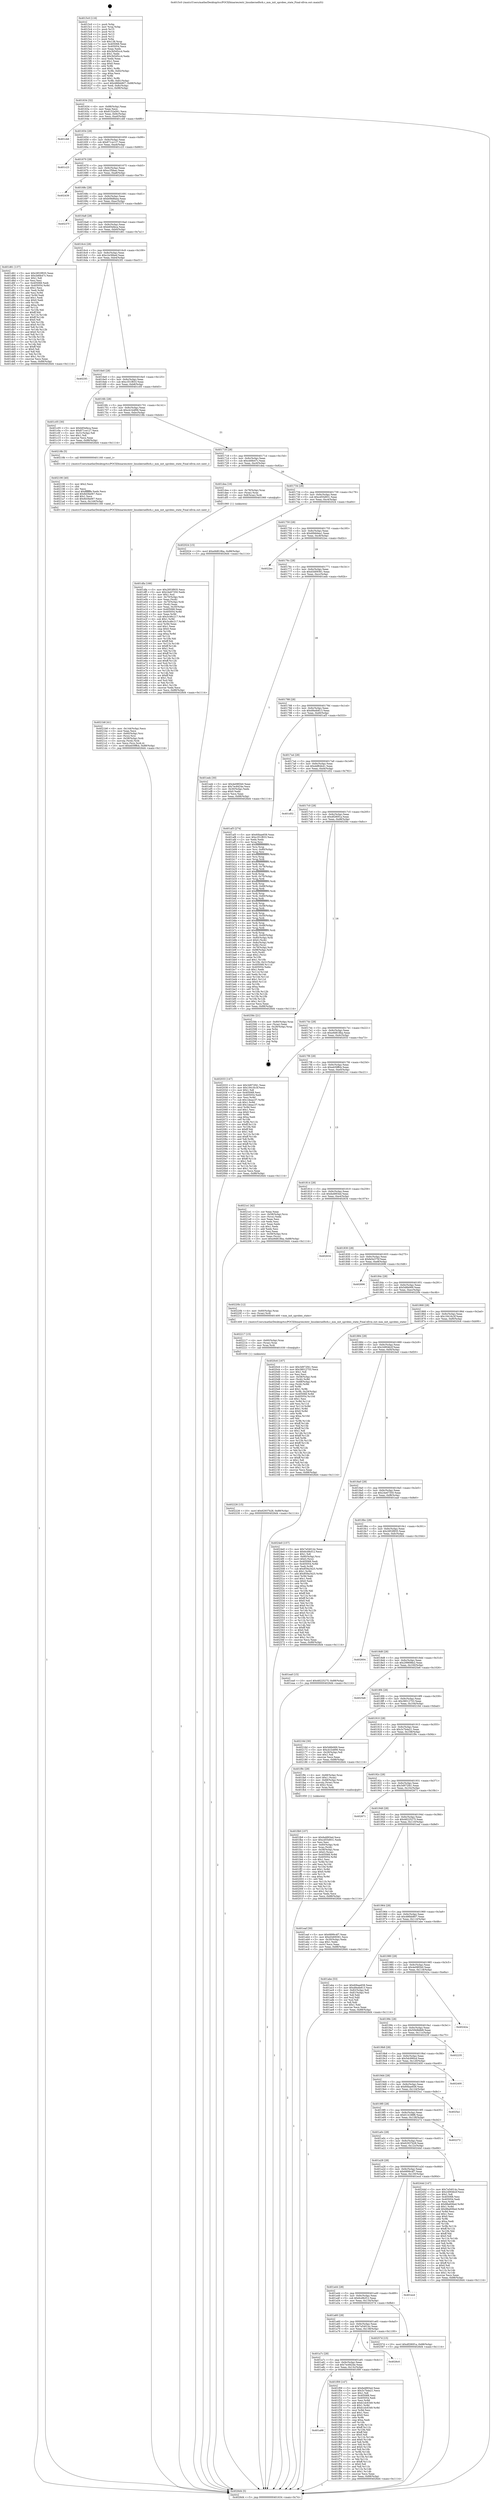 digraph "0x4015c0" {
  label = "0x4015c0 (/mnt/c/Users/mathe/Desktop/tcc/POCII/binaries/extr_linuxkernelfork.c_mm_init_uprobes_state_Final-ollvm.out::main(0))"
  labelloc = "t"
  node[shape=record]

  Entry [label="",width=0.3,height=0.3,shape=circle,fillcolor=black,style=filled]
  "0x401634" [label="{
     0x401634 [32]\l
     | [instrs]\l
     &nbsp;&nbsp;0x401634 \<+6\>: mov -0x88(%rbp),%eax\l
     &nbsp;&nbsp;0x40163a \<+2\>: mov %eax,%ecx\l
     &nbsp;&nbsp;0x40163c \<+6\>: sub $0x8152a561,%ecx\l
     &nbsp;&nbsp;0x401642 \<+6\>: mov %eax,-0x9c(%rbp)\l
     &nbsp;&nbsp;0x401648 \<+6\>: mov %ecx,-0xa0(%rbp)\l
     &nbsp;&nbsp;0x40164e \<+6\>: je 0000000000401cb6 \<main+0x6f6\>\l
  }"]
  "0x401cb6" [label="{
     0x401cb6\l
  }", style=dashed]
  "0x401654" [label="{
     0x401654 [28]\l
     | [instrs]\l
     &nbsp;&nbsp;0x401654 \<+5\>: jmp 0000000000401659 \<main+0x99\>\l
     &nbsp;&nbsp;0x401659 \<+6\>: mov -0x9c(%rbp),%eax\l
     &nbsp;&nbsp;0x40165f \<+5\>: sub $0x871ce127,%eax\l
     &nbsp;&nbsp;0x401664 \<+6\>: mov %eax,-0xa4(%rbp)\l
     &nbsp;&nbsp;0x40166a \<+6\>: je 0000000000401c23 \<main+0x663\>\l
  }"]
  Exit [label="",width=0.3,height=0.3,shape=circle,fillcolor=black,style=filled,peripheries=2]
  "0x401c23" [label="{
     0x401c23\l
  }", style=dashed]
  "0x401670" [label="{
     0x401670 [28]\l
     | [instrs]\l
     &nbsp;&nbsp;0x401670 \<+5\>: jmp 0000000000401675 \<main+0xb5\>\l
     &nbsp;&nbsp;0x401675 \<+6\>: mov -0x9c(%rbp),%eax\l
     &nbsp;&nbsp;0x40167b \<+5\>: sub $0xa1f5faac,%eax\l
     &nbsp;&nbsp;0x401680 \<+6\>: mov %eax,-0xa8(%rbp)\l
     &nbsp;&nbsp;0x401686 \<+6\>: je 0000000000402439 \<main+0xe79\>\l
  }"]
  "0x402226" [label="{
     0x402226 [15]\l
     | [instrs]\l
     &nbsp;&nbsp;0x402226 \<+10\>: movl $0x62937b28,-0x88(%rbp)\l
     &nbsp;&nbsp;0x402230 \<+5\>: jmp 00000000004026d4 \<main+0x1114\>\l
  }"]
  "0x402439" [label="{
     0x402439\l
  }", style=dashed]
  "0x40168c" [label="{
     0x40168c [28]\l
     | [instrs]\l
     &nbsp;&nbsp;0x40168c \<+5\>: jmp 0000000000401691 \<main+0xd1\>\l
     &nbsp;&nbsp;0x401691 \<+6\>: mov -0x9c(%rbp),%eax\l
     &nbsp;&nbsp;0x401697 \<+5\>: sub $0xb08d8aea,%eax\l
     &nbsp;&nbsp;0x40169c \<+6\>: mov %eax,-0xac(%rbp)\l
     &nbsp;&nbsp;0x4016a2 \<+6\>: je 000000000040237f \<main+0xdbf\>\l
  }"]
  "0x402217" [label="{
     0x402217 [15]\l
     | [instrs]\l
     &nbsp;&nbsp;0x402217 \<+4\>: mov -0x60(%rbp),%rax\l
     &nbsp;&nbsp;0x40221b \<+3\>: mov (%rax),%rax\l
     &nbsp;&nbsp;0x40221e \<+3\>: mov %rax,%rdi\l
     &nbsp;&nbsp;0x402221 \<+5\>: call 0000000000401030 \<free@plt\>\l
     | [calls]\l
     &nbsp;&nbsp;0x401030 \{1\} (unknown)\l
  }"]
  "0x40237f" [label="{
     0x40237f\l
  }", style=dashed]
  "0x4016a8" [label="{
     0x4016a8 [28]\l
     | [instrs]\l
     &nbsp;&nbsp;0x4016a8 \<+5\>: jmp 00000000004016ad \<main+0xed\>\l
     &nbsp;&nbsp;0x4016ad \<+6\>: mov -0x9c(%rbp),%eax\l
     &nbsp;&nbsp;0x4016b3 \<+5\>: sub $0xb65efeca,%eax\l
     &nbsp;&nbsp;0x4016b8 \<+6\>: mov %eax,-0xb0(%rbp)\l
     &nbsp;&nbsp;0x4016be \<+6\>: je 0000000000401d61 \<main+0x7a1\>\l
  }"]
  "0x4021b8" [label="{
     0x4021b8 [41]\l
     | [instrs]\l
     &nbsp;&nbsp;0x4021b8 \<+6\>: mov -0x144(%rbp),%ecx\l
     &nbsp;&nbsp;0x4021be \<+3\>: imul %eax,%ecx\l
     &nbsp;&nbsp;0x4021c1 \<+4\>: mov -0x60(%rbp),%rsi\l
     &nbsp;&nbsp;0x4021c5 \<+3\>: mov (%rsi),%rsi\l
     &nbsp;&nbsp;0x4021c8 \<+4\>: mov -0x58(%rbp),%rdi\l
     &nbsp;&nbsp;0x4021cc \<+3\>: movslq (%rdi),%rdi\l
     &nbsp;&nbsp;0x4021cf \<+3\>: mov %ecx,(%rsi,%rdi,4)\l
     &nbsp;&nbsp;0x4021d2 \<+10\>: movl $0xeb59ffcb,-0x88(%rbp)\l
     &nbsp;&nbsp;0x4021dc \<+5\>: jmp 00000000004026d4 \<main+0x1114\>\l
  }"]
  "0x401d61" [label="{
     0x401d61 [137]\l
     | [instrs]\l
     &nbsp;&nbsp;0x401d61 \<+5\>: mov $0x2853f935,%eax\l
     &nbsp;&nbsp;0x401d66 \<+5\>: mov $0xcb6fe47c,%ecx\l
     &nbsp;&nbsp;0x401d6b \<+2\>: mov $0x1,%dl\l
     &nbsp;&nbsp;0x401d6d \<+2\>: xor %esi,%esi\l
     &nbsp;&nbsp;0x401d6f \<+7\>: mov 0x405068,%edi\l
     &nbsp;&nbsp;0x401d76 \<+8\>: mov 0x405054,%r8d\l
     &nbsp;&nbsp;0x401d7e \<+3\>: sub $0x1,%esi\l
     &nbsp;&nbsp;0x401d81 \<+3\>: mov %edi,%r9d\l
     &nbsp;&nbsp;0x401d84 \<+3\>: add %esi,%r9d\l
     &nbsp;&nbsp;0x401d87 \<+4\>: imul %r9d,%edi\l
     &nbsp;&nbsp;0x401d8b \<+3\>: and $0x1,%edi\l
     &nbsp;&nbsp;0x401d8e \<+3\>: cmp $0x0,%edi\l
     &nbsp;&nbsp;0x401d91 \<+4\>: sete %r10b\l
     &nbsp;&nbsp;0x401d95 \<+4\>: cmp $0xa,%r8d\l
     &nbsp;&nbsp;0x401d99 \<+4\>: setl %r11b\l
     &nbsp;&nbsp;0x401d9d \<+3\>: mov %r10b,%bl\l
     &nbsp;&nbsp;0x401da0 \<+3\>: xor $0xff,%bl\l
     &nbsp;&nbsp;0x401da3 \<+3\>: mov %r11b,%r14b\l
     &nbsp;&nbsp;0x401da6 \<+4\>: xor $0xff,%r14b\l
     &nbsp;&nbsp;0x401daa \<+3\>: xor $0x0,%dl\l
     &nbsp;&nbsp;0x401dad \<+3\>: mov %bl,%r15b\l
     &nbsp;&nbsp;0x401db0 \<+4\>: and $0x0,%r15b\l
     &nbsp;&nbsp;0x401db4 \<+3\>: and %dl,%r10b\l
     &nbsp;&nbsp;0x401db7 \<+3\>: mov %r14b,%r12b\l
     &nbsp;&nbsp;0x401dba \<+4\>: and $0x0,%r12b\l
     &nbsp;&nbsp;0x401dbe \<+3\>: and %dl,%r11b\l
     &nbsp;&nbsp;0x401dc1 \<+3\>: or %r10b,%r15b\l
     &nbsp;&nbsp;0x401dc4 \<+3\>: or %r11b,%r12b\l
     &nbsp;&nbsp;0x401dc7 \<+3\>: xor %r12b,%r15b\l
     &nbsp;&nbsp;0x401dca \<+3\>: or %r14b,%bl\l
     &nbsp;&nbsp;0x401dcd \<+3\>: xor $0xff,%bl\l
     &nbsp;&nbsp;0x401dd0 \<+3\>: or $0x0,%dl\l
     &nbsp;&nbsp;0x401dd3 \<+2\>: and %dl,%bl\l
     &nbsp;&nbsp;0x401dd5 \<+3\>: or %bl,%r15b\l
     &nbsp;&nbsp;0x401dd8 \<+4\>: test $0x1,%r15b\l
     &nbsp;&nbsp;0x401ddc \<+3\>: cmovne %ecx,%eax\l
     &nbsp;&nbsp;0x401ddf \<+6\>: mov %eax,-0x88(%rbp)\l
     &nbsp;&nbsp;0x401de5 \<+5\>: jmp 00000000004026d4 \<main+0x1114\>\l
  }"]
  "0x4016c4" [label="{
     0x4016c4 [28]\l
     | [instrs]\l
     &nbsp;&nbsp;0x4016c4 \<+5\>: jmp 00000000004016c9 \<main+0x109\>\l
     &nbsp;&nbsp;0x4016c9 \<+6\>: mov -0x9c(%rbp),%eax\l
     &nbsp;&nbsp;0x4016cf \<+5\>: sub $0xc2e36bed,%eax\l
     &nbsp;&nbsp;0x4016d4 \<+6\>: mov %eax,-0xb4(%rbp)\l
     &nbsp;&nbsp;0x4016da \<+6\>: je 00000000004023f1 \<main+0xe31\>\l
  }"]
  "0x402190" [label="{
     0x402190 [40]\l
     | [instrs]\l
     &nbsp;&nbsp;0x402190 \<+5\>: mov $0x2,%ecx\l
     &nbsp;&nbsp;0x402195 \<+1\>: cltd\l
     &nbsp;&nbsp;0x402196 \<+2\>: idiv %ecx\l
     &nbsp;&nbsp;0x402198 \<+6\>: imul $0xfffffffe,%edx,%ecx\l
     &nbsp;&nbsp;0x40219e \<+6\>: add $0x8d3fa067,%ecx\l
     &nbsp;&nbsp;0x4021a4 \<+3\>: add $0x1,%ecx\l
     &nbsp;&nbsp;0x4021a7 \<+6\>: sub $0x8d3fa067,%ecx\l
     &nbsp;&nbsp;0x4021ad \<+6\>: mov %ecx,-0x144(%rbp)\l
     &nbsp;&nbsp;0x4021b3 \<+5\>: call 0000000000401160 \<next_i\>\l
     | [calls]\l
     &nbsp;&nbsp;0x401160 \{1\} (/mnt/c/Users/mathe/Desktop/tcc/POCII/binaries/extr_linuxkernelfork.c_mm_init_uprobes_state_Final-ollvm.out::next_i)\l
  }"]
  "0x4023f1" [label="{
     0x4023f1\l
  }", style=dashed]
  "0x4016e0" [label="{
     0x4016e0 [28]\l
     | [instrs]\l
     &nbsp;&nbsp;0x4016e0 \<+5\>: jmp 00000000004016e5 \<main+0x125\>\l
     &nbsp;&nbsp;0x4016e5 \<+6\>: mov -0x9c(%rbp),%eax\l
     &nbsp;&nbsp;0x4016eb \<+5\>: sub $0xc351f833,%eax\l
     &nbsp;&nbsp;0x4016f0 \<+6\>: mov %eax,-0xb8(%rbp)\l
     &nbsp;&nbsp;0x4016f6 \<+6\>: je 0000000000401c05 \<main+0x645\>\l
  }"]
  "0x401fb9" [label="{
     0x401fb9 [107]\l
     | [instrs]\l
     &nbsp;&nbsp;0x401fb9 \<+5\>: mov $0xfa4893ed,%ecx\l
     &nbsp;&nbsp;0x401fbe \<+5\>: mov $0xcd55d931,%edx\l
     &nbsp;&nbsp;0x401fc3 \<+2\>: xor %esi,%esi\l
     &nbsp;&nbsp;0x401fc5 \<+4\>: mov -0x60(%rbp),%rdi\l
     &nbsp;&nbsp;0x401fc9 \<+3\>: mov %rax,(%rdi)\l
     &nbsp;&nbsp;0x401fcc \<+4\>: mov -0x58(%rbp),%rax\l
     &nbsp;&nbsp;0x401fd0 \<+6\>: movl $0x0,(%rax)\l
     &nbsp;&nbsp;0x401fd6 \<+8\>: mov 0x405068,%r8d\l
     &nbsp;&nbsp;0x401fde \<+8\>: mov 0x405054,%r9d\l
     &nbsp;&nbsp;0x401fe6 \<+3\>: sub $0x1,%esi\l
     &nbsp;&nbsp;0x401fe9 \<+3\>: mov %r8d,%r10d\l
     &nbsp;&nbsp;0x401fec \<+3\>: add %esi,%r10d\l
     &nbsp;&nbsp;0x401fef \<+4\>: imul %r10d,%r8d\l
     &nbsp;&nbsp;0x401ff3 \<+4\>: and $0x1,%r8d\l
     &nbsp;&nbsp;0x401ff7 \<+4\>: cmp $0x0,%r8d\l
     &nbsp;&nbsp;0x401ffb \<+4\>: sete %r11b\l
     &nbsp;&nbsp;0x401fff \<+4\>: cmp $0xa,%r9d\l
     &nbsp;&nbsp;0x402003 \<+3\>: setl %bl\l
     &nbsp;&nbsp;0x402006 \<+3\>: mov %r11b,%r14b\l
     &nbsp;&nbsp;0x402009 \<+3\>: and %bl,%r14b\l
     &nbsp;&nbsp;0x40200c \<+3\>: xor %bl,%r11b\l
     &nbsp;&nbsp;0x40200f \<+3\>: or %r11b,%r14b\l
     &nbsp;&nbsp;0x402012 \<+4\>: test $0x1,%r14b\l
     &nbsp;&nbsp;0x402016 \<+3\>: cmovne %edx,%ecx\l
     &nbsp;&nbsp;0x402019 \<+6\>: mov %ecx,-0x88(%rbp)\l
     &nbsp;&nbsp;0x40201f \<+5\>: jmp 00000000004026d4 \<main+0x1114\>\l
  }"]
  "0x401c05" [label="{
     0x401c05 [30]\l
     | [instrs]\l
     &nbsp;&nbsp;0x401c05 \<+5\>: mov $0xb65efeca,%eax\l
     &nbsp;&nbsp;0x401c0a \<+5\>: mov $0x871ce127,%ecx\l
     &nbsp;&nbsp;0x401c0f \<+3\>: mov -0x31(%rbp),%dl\l
     &nbsp;&nbsp;0x401c12 \<+3\>: test $0x1,%dl\l
     &nbsp;&nbsp;0x401c15 \<+3\>: cmovne %ecx,%eax\l
     &nbsp;&nbsp;0x401c18 \<+6\>: mov %eax,-0x88(%rbp)\l
     &nbsp;&nbsp;0x401c1e \<+5\>: jmp 00000000004026d4 \<main+0x1114\>\l
  }"]
  "0x4016fc" [label="{
     0x4016fc [28]\l
     | [instrs]\l
     &nbsp;&nbsp;0x4016fc \<+5\>: jmp 0000000000401701 \<main+0x141\>\l
     &nbsp;&nbsp;0x401701 \<+6\>: mov -0x9c(%rbp),%eax\l
     &nbsp;&nbsp;0x401707 \<+5\>: sub $0xcb1b4f06,%eax\l
     &nbsp;&nbsp;0x40170c \<+6\>: mov %eax,-0xbc(%rbp)\l
     &nbsp;&nbsp;0x401712 \<+6\>: je 000000000040218b \<main+0xbcb\>\l
  }"]
  "0x401a98" [label="{
     0x401a98\l
  }", style=dashed]
  "0x40218b" [label="{
     0x40218b [5]\l
     | [instrs]\l
     &nbsp;&nbsp;0x40218b \<+5\>: call 0000000000401160 \<next_i\>\l
     | [calls]\l
     &nbsp;&nbsp;0x401160 \{1\} (/mnt/c/Users/mathe/Desktop/tcc/POCII/binaries/extr_linuxkernelfork.c_mm_init_uprobes_state_Final-ollvm.out::next_i)\l
  }"]
  "0x401718" [label="{
     0x401718 [28]\l
     | [instrs]\l
     &nbsp;&nbsp;0x401718 \<+5\>: jmp 000000000040171d \<main+0x15d\>\l
     &nbsp;&nbsp;0x40171d \<+6\>: mov -0x9c(%rbp),%eax\l
     &nbsp;&nbsp;0x401723 \<+5\>: sub $0xcb6fe47c,%eax\l
     &nbsp;&nbsp;0x401728 \<+6\>: mov %eax,-0xc0(%rbp)\l
     &nbsp;&nbsp;0x40172e \<+6\>: je 0000000000401dea \<main+0x82a\>\l
  }"]
  "0x401f09" [label="{
     0x401f09 [147]\l
     | [instrs]\l
     &nbsp;&nbsp;0x401f09 \<+5\>: mov $0xfa4893ed,%eax\l
     &nbsp;&nbsp;0x401f0e \<+5\>: mov $0x3c7b4a21,%ecx\l
     &nbsp;&nbsp;0x401f13 \<+2\>: mov $0x1,%dl\l
     &nbsp;&nbsp;0x401f15 \<+7\>: mov 0x405068,%esi\l
     &nbsp;&nbsp;0x401f1c \<+7\>: mov 0x405054,%edi\l
     &nbsp;&nbsp;0x401f23 \<+3\>: mov %esi,%r8d\l
     &nbsp;&nbsp;0x401f26 \<+7\>: add $0xb1dc6349,%r8d\l
     &nbsp;&nbsp;0x401f2d \<+4\>: sub $0x1,%r8d\l
     &nbsp;&nbsp;0x401f31 \<+7\>: sub $0xb1dc6349,%r8d\l
     &nbsp;&nbsp;0x401f38 \<+4\>: imul %r8d,%esi\l
     &nbsp;&nbsp;0x401f3c \<+3\>: and $0x1,%esi\l
     &nbsp;&nbsp;0x401f3f \<+3\>: cmp $0x0,%esi\l
     &nbsp;&nbsp;0x401f42 \<+4\>: sete %r9b\l
     &nbsp;&nbsp;0x401f46 \<+3\>: cmp $0xa,%edi\l
     &nbsp;&nbsp;0x401f49 \<+4\>: setl %r10b\l
     &nbsp;&nbsp;0x401f4d \<+3\>: mov %r9b,%r11b\l
     &nbsp;&nbsp;0x401f50 \<+4\>: xor $0xff,%r11b\l
     &nbsp;&nbsp;0x401f54 \<+3\>: mov %r10b,%bl\l
     &nbsp;&nbsp;0x401f57 \<+3\>: xor $0xff,%bl\l
     &nbsp;&nbsp;0x401f5a \<+3\>: xor $0x0,%dl\l
     &nbsp;&nbsp;0x401f5d \<+3\>: mov %r11b,%r14b\l
     &nbsp;&nbsp;0x401f60 \<+4\>: and $0x0,%r14b\l
     &nbsp;&nbsp;0x401f64 \<+3\>: and %dl,%r9b\l
     &nbsp;&nbsp;0x401f67 \<+3\>: mov %bl,%r15b\l
     &nbsp;&nbsp;0x401f6a \<+4\>: and $0x0,%r15b\l
     &nbsp;&nbsp;0x401f6e \<+3\>: and %dl,%r10b\l
     &nbsp;&nbsp;0x401f71 \<+3\>: or %r9b,%r14b\l
     &nbsp;&nbsp;0x401f74 \<+3\>: or %r10b,%r15b\l
     &nbsp;&nbsp;0x401f77 \<+3\>: xor %r15b,%r14b\l
     &nbsp;&nbsp;0x401f7a \<+3\>: or %bl,%r11b\l
     &nbsp;&nbsp;0x401f7d \<+4\>: xor $0xff,%r11b\l
     &nbsp;&nbsp;0x401f81 \<+3\>: or $0x0,%dl\l
     &nbsp;&nbsp;0x401f84 \<+3\>: and %dl,%r11b\l
     &nbsp;&nbsp;0x401f87 \<+3\>: or %r11b,%r14b\l
     &nbsp;&nbsp;0x401f8a \<+4\>: test $0x1,%r14b\l
     &nbsp;&nbsp;0x401f8e \<+3\>: cmovne %ecx,%eax\l
     &nbsp;&nbsp;0x401f91 \<+6\>: mov %eax,-0x88(%rbp)\l
     &nbsp;&nbsp;0x401f97 \<+5\>: jmp 00000000004026d4 \<main+0x1114\>\l
  }"]
  "0x401dea" [label="{
     0x401dea [16]\l
     | [instrs]\l
     &nbsp;&nbsp;0x401dea \<+4\>: mov -0x78(%rbp),%rax\l
     &nbsp;&nbsp;0x401dee \<+3\>: mov (%rax),%rax\l
     &nbsp;&nbsp;0x401df1 \<+4\>: mov 0x8(%rax),%rdi\l
     &nbsp;&nbsp;0x401df5 \<+5\>: call 0000000000401060 \<atoi@plt\>\l
     | [calls]\l
     &nbsp;&nbsp;0x401060 \{1\} (unknown)\l
  }"]
  "0x401734" [label="{
     0x401734 [28]\l
     | [instrs]\l
     &nbsp;&nbsp;0x401734 \<+5\>: jmp 0000000000401739 \<main+0x179\>\l
     &nbsp;&nbsp;0x401739 \<+6\>: mov -0x9c(%rbp),%eax\l
     &nbsp;&nbsp;0x40173f \<+5\>: sub $0xcd55d931,%eax\l
     &nbsp;&nbsp;0x401744 \<+6\>: mov %eax,-0xc4(%rbp)\l
     &nbsp;&nbsp;0x40174a \<+6\>: je 0000000000402024 \<main+0xa64\>\l
  }"]
  "0x401a7c" [label="{
     0x401a7c [28]\l
     | [instrs]\l
     &nbsp;&nbsp;0x401a7c \<+5\>: jmp 0000000000401a81 \<main+0x4c1\>\l
     &nbsp;&nbsp;0x401a81 \<+6\>: mov -0x9c(%rbp),%eax\l
     &nbsp;&nbsp;0x401a87 \<+5\>: sub $0x7ec8424e,%eax\l
     &nbsp;&nbsp;0x401a8c \<+6\>: mov %eax,-0x13c(%rbp)\l
     &nbsp;&nbsp;0x401a92 \<+6\>: je 0000000000401f09 \<main+0x949\>\l
  }"]
  "0x402024" [label="{
     0x402024 [15]\l
     | [instrs]\l
     &nbsp;&nbsp;0x402024 \<+10\>: movl $0xe9d818ba,-0x88(%rbp)\l
     &nbsp;&nbsp;0x40202e \<+5\>: jmp 00000000004026d4 \<main+0x1114\>\l
  }"]
  "0x401750" [label="{
     0x401750 [28]\l
     | [instrs]\l
     &nbsp;&nbsp;0x401750 \<+5\>: jmp 0000000000401755 \<main+0x195\>\l
     &nbsp;&nbsp;0x401755 \<+6\>: mov -0x9c(%rbp),%eax\l
     &nbsp;&nbsp;0x40175b \<+5\>: sub $0xd0b6dea1,%eax\l
     &nbsp;&nbsp;0x401760 \<+6\>: mov %eax,-0xc8(%rbp)\l
     &nbsp;&nbsp;0x401766 \<+6\>: je 00000000004022ec \<main+0xd2c\>\l
  }"]
  "0x4026c0" [label="{
     0x4026c0\l
  }", style=dashed]
  "0x4022ec" [label="{
     0x4022ec\l
  }", style=dashed]
  "0x40176c" [label="{
     0x40176c [28]\l
     | [instrs]\l
     &nbsp;&nbsp;0x40176c \<+5\>: jmp 0000000000401771 \<main+0x1b1\>\l
     &nbsp;&nbsp;0x401771 \<+6\>: mov -0x9c(%rbp),%eax\l
     &nbsp;&nbsp;0x401777 \<+5\>: sub $0xd3d09361,%eax\l
     &nbsp;&nbsp;0x40177c \<+6\>: mov %eax,-0xcc(%rbp)\l
     &nbsp;&nbsp;0x401782 \<+6\>: je 0000000000401eeb \<main+0x92b\>\l
  }"]
  "0x401a60" [label="{
     0x401a60 [28]\l
     | [instrs]\l
     &nbsp;&nbsp;0x401a60 \<+5\>: jmp 0000000000401a65 \<main+0x4a5\>\l
     &nbsp;&nbsp;0x401a65 \<+6\>: mov -0x9c(%rbp),%eax\l
     &nbsp;&nbsp;0x401a6b \<+5\>: sub $0x7a54014c,%eax\l
     &nbsp;&nbsp;0x401a70 \<+6\>: mov %eax,-0x138(%rbp)\l
     &nbsp;&nbsp;0x401a76 \<+6\>: je 00000000004026c0 \<main+0x1100\>\l
  }"]
  "0x401eeb" [label="{
     0x401eeb [30]\l
     | [instrs]\l
     &nbsp;&nbsp;0x401eeb \<+5\>: mov $0x4e08f2b0,%eax\l
     &nbsp;&nbsp;0x401ef0 \<+5\>: mov $0x7ec8424e,%ecx\l
     &nbsp;&nbsp;0x401ef5 \<+3\>: mov -0x30(%rbp),%edx\l
     &nbsp;&nbsp;0x401ef8 \<+3\>: cmp $0x0,%edx\l
     &nbsp;&nbsp;0x401efb \<+3\>: cmove %ecx,%eax\l
     &nbsp;&nbsp;0x401efe \<+6\>: mov %eax,-0x88(%rbp)\l
     &nbsp;&nbsp;0x401f04 \<+5\>: jmp 00000000004026d4 \<main+0x1114\>\l
  }"]
  "0x401788" [label="{
     0x401788 [28]\l
     | [instrs]\l
     &nbsp;&nbsp;0x401788 \<+5\>: jmp 000000000040178d \<main+0x1cd\>\l
     &nbsp;&nbsp;0x40178d \<+6\>: mov -0x9c(%rbp),%eax\l
     &nbsp;&nbsp;0x401793 \<+5\>: sub $0xd9a4b813,%eax\l
     &nbsp;&nbsp;0x401798 \<+6\>: mov %eax,-0xd0(%rbp)\l
     &nbsp;&nbsp;0x40179e \<+6\>: je 0000000000401af3 \<main+0x533\>\l
  }"]
  "0x40257d" [label="{
     0x40257d [15]\l
     | [instrs]\l
     &nbsp;&nbsp;0x40257d \<+10\>: movl $0xdf280f1a,-0x88(%rbp)\l
     &nbsp;&nbsp;0x402587 \<+5\>: jmp 00000000004026d4 \<main+0x1114\>\l
  }"]
  "0x401af3" [label="{
     0x401af3 [274]\l
     | [instrs]\l
     &nbsp;&nbsp;0x401af3 \<+5\>: mov $0x60bae658,%eax\l
     &nbsp;&nbsp;0x401af8 \<+5\>: mov $0xc351f833,%ecx\l
     &nbsp;&nbsp;0x401afd \<+2\>: xor %edx,%edx\l
     &nbsp;&nbsp;0x401aff \<+3\>: mov %rsp,%rsi\l
     &nbsp;&nbsp;0x401b02 \<+4\>: add $0xfffffffffffffff0,%rsi\l
     &nbsp;&nbsp;0x401b06 \<+3\>: mov %rsi,%rsp\l
     &nbsp;&nbsp;0x401b09 \<+4\>: mov %rsi,-0x80(%rbp)\l
     &nbsp;&nbsp;0x401b0d \<+3\>: mov %rsp,%rsi\l
     &nbsp;&nbsp;0x401b10 \<+4\>: add $0xfffffffffffffff0,%rsi\l
     &nbsp;&nbsp;0x401b14 \<+3\>: mov %rsi,%rsp\l
     &nbsp;&nbsp;0x401b17 \<+3\>: mov %rsp,%rdi\l
     &nbsp;&nbsp;0x401b1a \<+4\>: add $0xfffffffffffffff0,%rdi\l
     &nbsp;&nbsp;0x401b1e \<+3\>: mov %rdi,%rsp\l
     &nbsp;&nbsp;0x401b21 \<+4\>: mov %rdi,-0x78(%rbp)\l
     &nbsp;&nbsp;0x401b25 \<+3\>: mov %rsp,%rdi\l
     &nbsp;&nbsp;0x401b28 \<+4\>: add $0xfffffffffffffff0,%rdi\l
     &nbsp;&nbsp;0x401b2c \<+3\>: mov %rdi,%rsp\l
     &nbsp;&nbsp;0x401b2f \<+4\>: mov %rdi,-0x70(%rbp)\l
     &nbsp;&nbsp;0x401b33 \<+3\>: mov %rsp,%rdi\l
     &nbsp;&nbsp;0x401b36 \<+4\>: add $0xfffffffffffffff0,%rdi\l
     &nbsp;&nbsp;0x401b3a \<+3\>: mov %rdi,%rsp\l
     &nbsp;&nbsp;0x401b3d \<+4\>: mov %rdi,-0x68(%rbp)\l
     &nbsp;&nbsp;0x401b41 \<+3\>: mov %rsp,%rdi\l
     &nbsp;&nbsp;0x401b44 \<+4\>: add $0xfffffffffffffff0,%rdi\l
     &nbsp;&nbsp;0x401b48 \<+3\>: mov %rdi,%rsp\l
     &nbsp;&nbsp;0x401b4b \<+4\>: mov %rdi,-0x60(%rbp)\l
     &nbsp;&nbsp;0x401b4f \<+3\>: mov %rsp,%rdi\l
     &nbsp;&nbsp;0x401b52 \<+4\>: add $0xfffffffffffffff0,%rdi\l
     &nbsp;&nbsp;0x401b56 \<+3\>: mov %rdi,%rsp\l
     &nbsp;&nbsp;0x401b59 \<+4\>: mov %rdi,-0x58(%rbp)\l
     &nbsp;&nbsp;0x401b5d \<+3\>: mov %rsp,%rdi\l
     &nbsp;&nbsp;0x401b60 \<+4\>: add $0xfffffffffffffff0,%rdi\l
     &nbsp;&nbsp;0x401b64 \<+3\>: mov %rdi,%rsp\l
     &nbsp;&nbsp;0x401b67 \<+4\>: mov %rdi,-0x50(%rbp)\l
     &nbsp;&nbsp;0x401b6b \<+3\>: mov %rsp,%rdi\l
     &nbsp;&nbsp;0x401b6e \<+4\>: add $0xfffffffffffffff0,%rdi\l
     &nbsp;&nbsp;0x401b72 \<+3\>: mov %rdi,%rsp\l
     &nbsp;&nbsp;0x401b75 \<+4\>: mov %rdi,-0x48(%rbp)\l
     &nbsp;&nbsp;0x401b79 \<+3\>: mov %rsp,%rdi\l
     &nbsp;&nbsp;0x401b7c \<+4\>: add $0xfffffffffffffff0,%rdi\l
     &nbsp;&nbsp;0x401b80 \<+3\>: mov %rdi,%rsp\l
     &nbsp;&nbsp;0x401b83 \<+4\>: mov %rdi,-0x40(%rbp)\l
     &nbsp;&nbsp;0x401b87 \<+4\>: mov -0x80(%rbp),%rdi\l
     &nbsp;&nbsp;0x401b8b \<+6\>: movl $0x0,(%rdi)\l
     &nbsp;&nbsp;0x401b91 \<+7\>: mov -0x8c(%rbp),%r8d\l
     &nbsp;&nbsp;0x401b98 \<+3\>: mov %r8d,(%rsi)\l
     &nbsp;&nbsp;0x401b9b \<+4\>: mov -0x78(%rbp),%rdi\l
     &nbsp;&nbsp;0x401b9f \<+7\>: mov -0x98(%rbp),%r9\l
     &nbsp;&nbsp;0x401ba6 \<+3\>: mov %r9,(%rdi)\l
     &nbsp;&nbsp;0x401ba9 \<+3\>: cmpl $0x2,(%rsi)\l
     &nbsp;&nbsp;0x401bac \<+4\>: setne %r10b\l
     &nbsp;&nbsp;0x401bb0 \<+4\>: and $0x1,%r10b\l
     &nbsp;&nbsp;0x401bb4 \<+4\>: mov %r10b,-0x31(%rbp)\l
     &nbsp;&nbsp;0x401bb8 \<+8\>: mov 0x405068,%r11d\l
     &nbsp;&nbsp;0x401bc0 \<+7\>: mov 0x405054,%ebx\l
     &nbsp;&nbsp;0x401bc7 \<+3\>: sub $0x1,%edx\l
     &nbsp;&nbsp;0x401bca \<+3\>: mov %r11d,%r14d\l
     &nbsp;&nbsp;0x401bcd \<+3\>: add %edx,%r14d\l
     &nbsp;&nbsp;0x401bd0 \<+4\>: imul %r14d,%r11d\l
     &nbsp;&nbsp;0x401bd4 \<+4\>: and $0x1,%r11d\l
     &nbsp;&nbsp;0x401bd8 \<+4\>: cmp $0x0,%r11d\l
     &nbsp;&nbsp;0x401bdc \<+4\>: sete %r10b\l
     &nbsp;&nbsp;0x401be0 \<+3\>: cmp $0xa,%ebx\l
     &nbsp;&nbsp;0x401be3 \<+4\>: setl %r15b\l
     &nbsp;&nbsp;0x401be7 \<+3\>: mov %r10b,%r12b\l
     &nbsp;&nbsp;0x401bea \<+3\>: and %r15b,%r12b\l
     &nbsp;&nbsp;0x401bed \<+3\>: xor %r15b,%r10b\l
     &nbsp;&nbsp;0x401bf0 \<+3\>: or %r10b,%r12b\l
     &nbsp;&nbsp;0x401bf3 \<+4\>: test $0x1,%r12b\l
     &nbsp;&nbsp;0x401bf7 \<+3\>: cmovne %ecx,%eax\l
     &nbsp;&nbsp;0x401bfa \<+6\>: mov %eax,-0x88(%rbp)\l
     &nbsp;&nbsp;0x401c00 \<+5\>: jmp 00000000004026d4 \<main+0x1114\>\l
  }"]
  "0x4017a4" [label="{
     0x4017a4 [28]\l
     | [instrs]\l
     &nbsp;&nbsp;0x4017a4 \<+5\>: jmp 00000000004017a9 \<main+0x1e9\>\l
     &nbsp;&nbsp;0x4017a9 \<+6\>: mov -0x9c(%rbp),%eax\l
     &nbsp;&nbsp;0x4017af \<+5\>: sub $0xddf64b41,%eax\l
     &nbsp;&nbsp;0x4017b4 \<+6\>: mov %eax,-0xd4(%rbp)\l
     &nbsp;&nbsp;0x4017ba \<+6\>: je 0000000000401d52 \<main+0x792\>\l
  }"]
  "0x401a44" [label="{
     0x401a44 [28]\l
     | [instrs]\l
     &nbsp;&nbsp;0x401a44 \<+5\>: jmp 0000000000401a49 \<main+0x489\>\l
     &nbsp;&nbsp;0x401a49 \<+6\>: mov -0x9c(%rbp),%eax\l
     &nbsp;&nbsp;0x401a4f \<+5\>: sub $0x6cd9cf12,%eax\l
     &nbsp;&nbsp;0x401a54 \<+6\>: mov %eax,-0x134(%rbp)\l
     &nbsp;&nbsp;0x401a5a \<+6\>: je 000000000040257d \<main+0xfbd\>\l
  }"]
  "0x401d52" [label="{
     0x401d52\l
  }", style=dashed]
  "0x4017c0" [label="{
     0x4017c0 [28]\l
     | [instrs]\l
     &nbsp;&nbsp;0x4017c0 \<+5\>: jmp 00000000004017c5 \<main+0x205\>\l
     &nbsp;&nbsp;0x4017c5 \<+6\>: mov -0x9c(%rbp),%eax\l
     &nbsp;&nbsp;0x4017cb \<+5\>: sub $0xdf280f1a,%eax\l
     &nbsp;&nbsp;0x4017d0 \<+6\>: mov %eax,-0xd8(%rbp)\l
     &nbsp;&nbsp;0x4017d6 \<+6\>: je 000000000040258c \<main+0xfcc\>\l
  }"]
  "0x401ecd" [label="{
     0x401ecd\l
  }", style=dashed]
  "0x40258c" [label="{
     0x40258c [21]\l
     | [instrs]\l
     &nbsp;&nbsp;0x40258c \<+4\>: mov -0x80(%rbp),%rax\l
     &nbsp;&nbsp;0x402590 \<+2\>: mov (%rax),%eax\l
     &nbsp;&nbsp;0x402592 \<+4\>: lea -0x28(%rbp),%rsp\l
     &nbsp;&nbsp;0x402596 \<+1\>: pop %rbx\l
     &nbsp;&nbsp;0x402597 \<+2\>: pop %r12\l
     &nbsp;&nbsp;0x402599 \<+2\>: pop %r13\l
     &nbsp;&nbsp;0x40259b \<+2\>: pop %r14\l
     &nbsp;&nbsp;0x40259d \<+2\>: pop %r15\l
     &nbsp;&nbsp;0x40259f \<+1\>: pop %rbp\l
     &nbsp;&nbsp;0x4025a0 \<+1\>: ret\l
  }"]
  "0x4017dc" [label="{
     0x4017dc [28]\l
     | [instrs]\l
     &nbsp;&nbsp;0x4017dc \<+5\>: jmp 00000000004017e1 \<main+0x221\>\l
     &nbsp;&nbsp;0x4017e1 \<+6\>: mov -0x9c(%rbp),%eax\l
     &nbsp;&nbsp;0x4017e7 \<+5\>: sub $0xe9d818ba,%eax\l
     &nbsp;&nbsp;0x4017ec \<+6\>: mov %eax,-0xdc(%rbp)\l
     &nbsp;&nbsp;0x4017f2 \<+6\>: je 0000000000402033 \<main+0xa73\>\l
  }"]
  "0x401a28" [label="{
     0x401a28 [28]\l
     | [instrs]\l
     &nbsp;&nbsp;0x401a28 \<+5\>: jmp 0000000000401a2d \<main+0x46d\>\l
     &nbsp;&nbsp;0x401a2d \<+6\>: mov -0x9c(%rbp),%eax\l
     &nbsp;&nbsp;0x401a33 \<+5\>: sub $0x6899c4f7,%eax\l
     &nbsp;&nbsp;0x401a38 \<+6\>: mov %eax,-0x130(%rbp)\l
     &nbsp;&nbsp;0x401a3e \<+6\>: je 0000000000401ecd \<main+0x90d\>\l
  }"]
  "0x402033" [label="{
     0x402033 [147]\l
     | [instrs]\l
     &nbsp;&nbsp;0x402033 \<+5\>: mov $0x3d972f41,%eax\l
     &nbsp;&nbsp;0x402038 \<+5\>: mov $0x19416c3f,%ecx\l
     &nbsp;&nbsp;0x40203d \<+2\>: mov $0x1,%dl\l
     &nbsp;&nbsp;0x40203f \<+7\>: mov 0x405068,%esi\l
     &nbsp;&nbsp;0x402046 \<+7\>: mov 0x405054,%edi\l
     &nbsp;&nbsp;0x40204d \<+3\>: mov %esi,%r8d\l
     &nbsp;&nbsp;0x402050 \<+7\>: sub $0x1deaa1f7,%r8d\l
     &nbsp;&nbsp;0x402057 \<+4\>: sub $0x1,%r8d\l
     &nbsp;&nbsp;0x40205b \<+7\>: add $0x1deaa1f7,%r8d\l
     &nbsp;&nbsp;0x402062 \<+4\>: imul %r8d,%esi\l
     &nbsp;&nbsp;0x402066 \<+3\>: and $0x1,%esi\l
     &nbsp;&nbsp;0x402069 \<+3\>: cmp $0x0,%esi\l
     &nbsp;&nbsp;0x40206c \<+4\>: sete %r9b\l
     &nbsp;&nbsp;0x402070 \<+3\>: cmp $0xa,%edi\l
     &nbsp;&nbsp;0x402073 \<+4\>: setl %r10b\l
     &nbsp;&nbsp;0x402077 \<+3\>: mov %r9b,%r11b\l
     &nbsp;&nbsp;0x40207a \<+4\>: xor $0xff,%r11b\l
     &nbsp;&nbsp;0x40207e \<+3\>: mov %r10b,%bl\l
     &nbsp;&nbsp;0x402081 \<+3\>: xor $0xff,%bl\l
     &nbsp;&nbsp;0x402084 \<+3\>: xor $0x1,%dl\l
     &nbsp;&nbsp;0x402087 \<+3\>: mov %r11b,%r14b\l
     &nbsp;&nbsp;0x40208a \<+4\>: and $0xff,%r14b\l
     &nbsp;&nbsp;0x40208e \<+3\>: and %dl,%r9b\l
     &nbsp;&nbsp;0x402091 \<+3\>: mov %bl,%r15b\l
     &nbsp;&nbsp;0x402094 \<+4\>: and $0xff,%r15b\l
     &nbsp;&nbsp;0x402098 \<+3\>: and %dl,%r10b\l
     &nbsp;&nbsp;0x40209b \<+3\>: or %r9b,%r14b\l
     &nbsp;&nbsp;0x40209e \<+3\>: or %r10b,%r15b\l
     &nbsp;&nbsp;0x4020a1 \<+3\>: xor %r15b,%r14b\l
     &nbsp;&nbsp;0x4020a4 \<+3\>: or %bl,%r11b\l
     &nbsp;&nbsp;0x4020a7 \<+4\>: xor $0xff,%r11b\l
     &nbsp;&nbsp;0x4020ab \<+3\>: or $0x1,%dl\l
     &nbsp;&nbsp;0x4020ae \<+3\>: and %dl,%r11b\l
     &nbsp;&nbsp;0x4020b1 \<+3\>: or %r11b,%r14b\l
     &nbsp;&nbsp;0x4020b4 \<+4\>: test $0x1,%r14b\l
     &nbsp;&nbsp;0x4020b8 \<+3\>: cmovne %ecx,%eax\l
     &nbsp;&nbsp;0x4020bb \<+6\>: mov %eax,-0x88(%rbp)\l
     &nbsp;&nbsp;0x4020c1 \<+5\>: jmp 00000000004026d4 \<main+0x1114\>\l
  }"]
  "0x4017f8" [label="{
     0x4017f8 [28]\l
     | [instrs]\l
     &nbsp;&nbsp;0x4017f8 \<+5\>: jmp 00000000004017fd \<main+0x23d\>\l
     &nbsp;&nbsp;0x4017fd \<+6\>: mov -0x9c(%rbp),%eax\l
     &nbsp;&nbsp;0x401803 \<+5\>: sub $0xeb59ffcb,%eax\l
     &nbsp;&nbsp;0x401808 \<+6\>: mov %eax,-0xe0(%rbp)\l
     &nbsp;&nbsp;0x40180e \<+6\>: je 00000000004021e1 \<main+0xc21\>\l
  }"]
  "0x40244d" [label="{
     0x40244d [147]\l
     | [instrs]\l
     &nbsp;&nbsp;0x40244d \<+5\>: mov $0x7a54014c,%eax\l
     &nbsp;&nbsp;0x402452 \<+5\>: mov $0x24904b2f,%ecx\l
     &nbsp;&nbsp;0x402457 \<+2\>: mov $0x1,%dl\l
     &nbsp;&nbsp;0x402459 \<+7\>: mov 0x405068,%esi\l
     &nbsp;&nbsp;0x402460 \<+7\>: mov 0x405054,%edi\l
     &nbsp;&nbsp;0x402467 \<+3\>: mov %esi,%r8d\l
     &nbsp;&nbsp;0x40246a \<+7\>: sub $0x88a606ed,%r8d\l
     &nbsp;&nbsp;0x402471 \<+4\>: sub $0x1,%r8d\l
     &nbsp;&nbsp;0x402475 \<+7\>: add $0x88a606ed,%r8d\l
     &nbsp;&nbsp;0x40247c \<+4\>: imul %r8d,%esi\l
     &nbsp;&nbsp;0x402480 \<+3\>: and $0x1,%esi\l
     &nbsp;&nbsp;0x402483 \<+3\>: cmp $0x0,%esi\l
     &nbsp;&nbsp;0x402486 \<+4\>: sete %r9b\l
     &nbsp;&nbsp;0x40248a \<+3\>: cmp $0xa,%edi\l
     &nbsp;&nbsp;0x40248d \<+4\>: setl %r10b\l
     &nbsp;&nbsp;0x402491 \<+3\>: mov %r9b,%r11b\l
     &nbsp;&nbsp;0x402494 \<+4\>: xor $0xff,%r11b\l
     &nbsp;&nbsp;0x402498 \<+3\>: mov %r10b,%bl\l
     &nbsp;&nbsp;0x40249b \<+3\>: xor $0xff,%bl\l
     &nbsp;&nbsp;0x40249e \<+3\>: xor $0x0,%dl\l
     &nbsp;&nbsp;0x4024a1 \<+3\>: mov %r11b,%r14b\l
     &nbsp;&nbsp;0x4024a4 \<+4\>: and $0x0,%r14b\l
     &nbsp;&nbsp;0x4024a8 \<+3\>: and %dl,%r9b\l
     &nbsp;&nbsp;0x4024ab \<+3\>: mov %bl,%r15b\l
     &nbsp;&nbsp;0x4024ae \<+4\>: and $0x0,%r15b\l
     &nbsp;&nbsp;0x4024b2 \<+3\>: and %dl,%r10b\l
     &nbsp;&nbsp;0x4024b5 \<+3\>: or %r9b,%r14b\l
     &nbsp;&nbsp;0x4024b8 \<+3\>: or %r10b,%r15b\l
     &nbsp;&nbsp;0x4024bb \<+3\>: xor %r15b,%r14b\l
     &nbsp;&nbsp;0x4024be \<+3\>: or %bl,%r11b\l
     &nbsp;&nbsp;0x4024c1 \<+4\>: xor $0xff,%r11b\l
     &nbsp;&nbsp;0x4024c5 \<+3\>: or $0x0,%dl\l
     &nbsp;&nbsp;0x4024c8 \<+3\>: and %dl,%r11b\l
     &nbsp;&nbsp;0x4024cb \<+3\>: or %r11b,%r14b\l
     &nbsp;&nbsp;0x4024ce \<+4\>: test $0x1,%r14b\l
     &nbsp;&nbsp;0x4024d2 \<+3\>: cmovne %ecx,%eax\l
     &nbsp;&nbsp;0x4024d5 \<+6\>: mov %eax,-0x88(%rbp)\l
     &nbsp;&nbsp;0x4024db \<+5\>: jmp 00000000004026d4 \<main+0x1114\>\l
  }"]
  "0x4021e1" [label="{
     0x4021e1 [42]\l
     | [instrs]\l
     &nbsp;&nbsp;0x4021e1 \<+2\>: xor %eax,%eax\l
     &nbsp;&nbsp;0x4021e3 \<+4\>: mov -0x58(%rbp),%rcx\l
     &nbsp;&nbsp;0x4021e7 \<+2\>: mov (%rcx),%edx\l
     &nbsp;&nbsp;0x4021e9 \<+2\>: mov %eax,%esi\l
     &nbsp;&nbsp;0x4021eb \<+2\>: sub %edx,%esi\l
     &nbsp;&nbsp;0x4021ed \<+2\>: mov %eax,%edx\l
     &nbsp;&nbsp;0x4021ef \<+3\>: sub $0x1,%edx\l
     &nbsp;&nbsp;0x4021f2 \<+2\>: add %edx,%esi\l
     &nbsp;&nbsp;0x4021f4 \<+2\>: sub %esi,%eax\l
     &nbsp;&nbsp;0x4021f6 \<+4\>: mov -0x58(%rbp),%rcx\l
     &nbsp;&nbsp;0x4021fa \<+2\>: mov %eax,(%rcx)\l
     &nbsp;&nbsp;0x4021fc \<+10\>: movl $0xe9d818ba,-0x88(%rbp)\l
     &nbsp;&nbsp;0x402206 \<+5\>: jmp 00000000004026d4 \<main+0x1114\>\l
  }"]
  "0x401814" [label="{
     0x401814 [28]\l
     | [instrs]\l
     &nbsp;&nbsp;0x401814 \<+5\>: jmp 0000000000401819 \<main+0x259\>\l
     &nbsp;&nbsp;0x401819 \<+6\>: mov -0x9c(%rbp),%eax\l
     &nbsp;&nbsp;0x40181f \<+5\>: sub $0xfa4893ed,%eax\l
     &nbsp;&nbsp;0x401824 \<+6\>: mov %eax,-0xe4(%rbp)\l
     &nbsp;&nbsp;0x40182a \<+6\>: je 0000000000402634 \<main+0x1074\>\l
  }"]
  "0x401a0c" [label="{
     0x401a0c [28]\l
     | [instrs]\l
     &nbsp;&nbsp;0x401a0c \<+5\>: jmp 0000000000401a11 \<main+0x451\>\l
     &nbsp;&nbsp;0x401a11 \<+6\>: mov -0x9c(%rbp),%eax\l
     &nbsp;&nbsp;0x401a17 \<+5\>: sub $0x62937b28,%eax\l
     &nbsp;&nbsp;0x401a1c \<+6\>: mov %eax,-0x12c(%rbp)\l
     &nbsp;&nbsp;0x401a22 \<+6\>: je 000000000040244d \<main+0xe8d\>\l
  }"]
  "0x402634" [label="{
     0x402634\l
  }", style=dashed]
  "0x401830" [label="{
     0x401830 [28]\l
     | [instrs]\l
     &nbsp;&nbsp;0x401830 \<+5\>: jmp 0000000000401835 \<main+0x275\>\l
     &nbsp;&nbsp;0x401835 \<+6\>: mov -0x9c(%rbp),%eax\l
     &nbsp;&nbsp;0x40183b \<+5\>: sub $0xfe5e375f,%eax\l
     &nbsp;&nbsp;0x401840 \<+6\>: mov %eax,-0xe8(%rbp)\l
     &nbsp;&nbsp;0x401846 \<+6\>: je 0000000000402696 \<main+0x10d6\>\l
  }"]
  "0x402272" [label="{
     0x402272\l
  }", style=dashed]
  "0x402696" [label="{
     0x402696\l
  }", style=dashed]
  "0x40184c" [label="{
     0x40184c [28]\l
     | [instrs]\l
     &nbsp;&nbsp;0x40184c \<+5\>: jmp 0000000000401851 \<main+0x291\>\l
     &nbsp;&nbsp;0x401851 \<+6\>: mov -0x9c(%rbp),%eax\l
     &nbsp;&nbsp;0x401857 \<+5\>: sub $0x5d6b069,%eax\l
     &nbsp;&nbsp;0x40185c \<+6\>: mov %eax,-0xec(%rbp)\l
     &nbsp;&nbsp;0x401862 \<+6\>: je 000000000040220b \<main+0xc4b\>\l
  }"]
  "0x4019f0" [label="{
     0x4019f0 [28]\l
     | [instrs]\l
     &nbsp;&nbsp;0x4019f0 \<+5\>: jmp 00000000004019f5 \<main+0x435\>\l
     &nbsp;&nbsp;0x4019f5 \<+6\>: mov -0x9c(%rbp),%eax\l
     &nbsp;&nbsp;0x4019fb \<+5\>: sub $0x614188f6,%eax\l
     &nbsp;&nbsp;0x401a00 \<+6\>: mov %eax,-0x128(%rbp)\l
     &nbsp;&nbsp;0x401a06 \<+6\>: je 0000000000402272 \<main+0xcb2\>\l
  }"]
  "0x40220b" [label="{
     0x40220b [12]\l
     | [instrs]\l
     &nbsp;&nbsp;0x40220b \<+4\>: mov -0x60(%rbp),%rax\l
     &nbsp;&nbsp;0x40220f \<+3\>: mov (%rax),%rdi\l
     &nbsp;&nbsp;0x402212 \<+5\>: call 0000000000401400 \<mm_init_uprobes_state\>\l
     | [calls]\l
     &nbsp;&nbsp;0x401400 \{1\} (/mnt/c/Users/mathe/Desktop/tcc/POCII/binaries/extr_linuxkernelfork.c_mm_init_uprobes_state_Final-ollvm.out::mm_init_uprobes_state)\l
  }"]
  "0x401868" [label="{
     0x401868 [28]\l
     | [instrs]\l
     &nbsp;&nbsp;0x401868 \<+5\>: jmp 000000000040186d \<main+0x2ad\>\l
     &nbsp;&nbsp;0x40186d \<+6\>: mov -0x9c(%rbp),%eax\l
     &nbsp;&nbsp;0x401873 \<+5\>: sub $0x19416c3f,%eax\l
     &nbsp;&nbsp;0x401878 \<+6\>: mov %eax,-0xf0(%rbp)\l
     &nbsp;&nbsp;0x40187e \<+6\>: je 00000000004020c6 \<main+0xb06\>\l
  }"]
  "0x4025a1" [label="{
     0x4025a1\l
  }", style=dashed]
  "0x4020c6" [label="{
     0x4020c6 [167]\l
     | [instrs]\l
     &nbsp;&nbsp;0x4020c6 \<+5\>: mov $0x3d972f41,%eax\l
     &nbsp;&nbsp;0x4020cb \<+5\>: mov $0x38012753,%ecx\l
     &nbsp;&nbsp;0x4020d0 \<+2\>: mov $0x1,%dl\l
     &nbsp;&nbsp;0x4020d2 \<+2\>: xor %esi,%esi\l
     &nbsp;&nbsp;0x4020d4 \<+4\>: mov -0x58(%rbp),%rdi\l
     &nbsp;&nbsp;0x4020d8 \<+3\>: mov (%rdi),%r8d\l
     &nbsp;&nbsp;0x4020db \<+4\>: mov -0x68(%rbp),%rdi\l
     &nbsp;&nbsp;0x4020df \<+3\>: cmp (%rdi),%r8d\l
     &nbsp;&nbsp;0x4020e2 \<+4\>: setl %r9b\l
     &nbsp;&nbsp;0x4020e6 \<+4\>: and $0x1,%r9b\l
     &nbsp;&nbsp;0x4020ea \<+4\>: mov %r9b,-0x29(%rbp)\l
     &nbsp;&nbsp;0x4020ee \<+8\>: mov 0x405068,%r8d\l
     &nbsp;&nbsp;0x4020f6 \<+8\>: mov 0x405054,%r10d\l
     &nbsp;&nbsp;0x4020fe \<+3\>: sub $0x1,%esi\l
     &nbsp;&nbsp;0x402101 \<+3\>: mov %r8d,%r11d\l
     &nbsp;&nbsp;0x402104 \<+3\>: add %esi,%r11d\l
     &nbsp;&nbsp;0x402107 \<+4\>: imul %r11d,%r8d\l
     &nbsp;&nbsp;0x40210b \<+4\>: and $0x1,%r8d\l
     &nbsp;&nbsp;0x40210f \<+4\>: cmp $0x0,%r8d\l
     &nbsp;&nbsp;0x402113 \<+4\>: sete %r9b\l
     &nbsp;&nbsp;0x402117 \<+4\>: cmp $0xa,%r10d\l
     &nbsp;&nbsp;0x40211b \<+3\>: setl %bl\l
     &nbsp;&nbsp;0x40211e \<+3\>: mov %r9b,%r14b\l
     &nbsp;&nbsp;0x402121 \<+4\>: xor $0xff,%r14b\l
     &nbsp;&nbsp;0x402125 \<+3\>: mov %bl,%r15b\l
     &nbsp;&nbsp;0x402128 \<+4\>: xor $0xff,%r15b\l
     &nbsp;&nbsp;0x40212c \<+3\>: xor $0x1,%dl\l
     &nbsp;&nbsp;0x40212f \<+3\>: mov %r14b,%r12b\l
     &nbsp;&nbsp;0x402132 \<+4\>: and $0xff,%r12b\l
     &nbsp;&nbsp;0x402136 \<+3\>: and %dl,%r9b\l
     &nbsp;&nbsp;0x402139 \<+3\>: mov %r15b,%r13b\l
     &nbsp;&nbsp;0x40213c \<+4\>: and $0xff,%r13b\l
     &nbsp;&nbsp;0x402140 \<+2\>: and %dl,%bl\l
     &nbsp;&nbsp;0x402142 \<+3\>: or %r9b,%r12b\l
     &nbsp;&nbsp;0x402145 \<+3\>: or %bl,%r13b\l
     &nbsp;&nbsp;0x402148 \<+3\>: xor %r13b,%r12b\l
     &nbsp;&nbsp;0x40214b \<+3\>: or %r15b,%r14b\l
     &nbsp;&nbsp;0x40214e \<+4\>: xor $0xff,%r14b\l
     &nbsp;&nbsp;0x402152 \<+3\>: or $0x1,%dl\l
     &nbsp;&nbsp;0x402155 \<+3\>: and %dl,%r14b\l
     &nbsp;&nbsp;0x402158 \<+3\>: or %r14b,%r12b\l
     &nbsp;&nbsp;0x40215b \<+4\>: test $0x1,%r12b\l
     &nbsp;&nbsp;0x40215f \<+3\>: cmovne %ecx,%eax\l
     &nbsp;&nbsp;0x402162 \<+6\>: mov %eax,-0x88(%rbp)\l
     &nbsp;&nbsp;0x402168 \<+5\>: jmp 00000000004026d4 \<main+0x1114\>\l
  }"]
  "0x401884" [label="{
     0x401884 [28]\l
     | [instrs]\l
     &nbsp;&nbsp;0x401884 \<+5\>: jmp 0000000000401889 \<main+0x2c9\>\l
     &nbsp;&nbsp;0x401889 \<+6\>: mov -0x9c(%rbp),%eax\l
     &nbsp;&nbsp;0x40188f \<+5\>: sub $0x24904b2f,%eax\l
     &nbsp;&nbsp;0x401894 \<+6\>: mov %eax,-0xf4(%rbp)\l
     &nbsp;&nbsp;0x40189a \<+6\>: je 00000000004024e0 \<main+0xf20\>\l
  }"]
  "0x4019d4" [label="{
     0x4019d4 [28]\l
     | [instrs]\l
     &nbsp;&nbsp;0x4019d4 \<+5\>: jmp 00000000004019d9 \<main+0x419\>\l
     &nbsp;&nbsp;0x4019d9 \<+6\>: mov -0x9c(%rbp),%eax\l
     &nbsp;&nbsp;0x4019df \<+5\>: sub $0x60bae658,%eax\l
     &nbsp;&nbsp;0x4019e4 \<+6\>: mov %eax,-0x124(%rbp)\l
     &nbsp;&nbsp;0x4019ea \<+6\>: je 00000000004025a1 \<main+0xfe1\>\l
  }"]
  "0x4024e0" [label="{
     0x4024e0 [157]\l
     | [instrs]\l
     &nbsp;&nbsp;0x4024e0 \<+5\>: mov $0x7a54014c,%eax\l
     &nbsp;&nbsp;0x4024e5 \<+5\>: mov $0x6cd9cf12,%ecx\l
     &nbsp;&nbsp;0x4024ea \<+2\>: mov $0x1,%dl\l
     &nbsp;&nbsp;0x4024ec \<+4\>: mov -0x80(%rbp),%rsi\l
     &nbsp;&nbsp;0x4024f0 \<+6\>: movl $0x0,(%rsi)\l
     &nbsp;&nbsp;0x4024f6 \<+7\>: mov 0x405068,%edi\l
     &nbsp;&nbsp;0x4024fd \<+8\>: mov 0x405054,%r8d\l
     &nbsp;&nbsp;0x402505 \<+3\>: mov %edi,%r9d\l
     &nbsp;&nbsp;0x402508 \<+7\>: sub $0x859a3425,%r9d\l
     &nbsp;&nbsp;0x40250f \<+4\>: sub $0x1,%r9d\l
     &nbsp;&nbsp;0x402513 \<+7\>: add $0x859a3425,%r9d\l
     &nbsp;&nbsp;0x40251a \<+4\>: imul %r9d,%edi\l
     &nbsp;&nbsp;0x40251e \<+3\>: and $0x1,%edi\l
     &nbsp;&nbsp;0x402521 \<+3\>: cmp $0x0,%edi\l
     &nbsp;&nbsp;0x402524 \<+4\>: sete %r10b\l
     &nbsp;&nbsp;0x402528 \<+4\>: cmp $0xa,%r8d\l
     &nbsp;&nbsp;0x40252c \<+4\>: setl %r11b\l
     &nbsp;&nbsp;0x402530 \<+3\>: mov %r10b,%bl\l
     &nbsp;&nbsp;0x402533 \<+3\>: xor $0xff,%bl\l
     &nbsp;&nbsp;0x402536 \<+3\>: mov %r11b,%r14b\l
     &nbsp;&nbsp;0x402539 \<+4\>: xor $0xff,%r14b\l
     &nbsp;&nbsp;0x40253d \<+3\>: xor $0x0,%dl\l
     &nbsp;&nbsp;0x402540 \<+3\>: mov %bl,%r15b\l
     &nbsp;&nbsp;0x402543 \<+4\>: and $0x0,%r15b\l
     &nbsp;&nbsp;0x402547 \<+3\>: and %dl,%r10b\l
     &nbsp;&nbsp;0x40254a \<+3\>: mov %r14b,%r12b\l
     &nbsp;&nbsp;0x40254d \<+4\>: and $0x0,%r12b\l
     &nbsp;&nbsp;0x402551 \<+3\>: and %dl,%r11b\l
     &nbsp;&nbsp;0x402554 \<+3\>: or %r10b,%r15b\l
     &nbsp;&nbsp;0x402557 \<+3\>: or %r11b,%r12b\l
     &nbsp;&nbsp;0x40255a \<+3\>: xor %r12b,%r15b\l
     &nbsp;&nbsp;0x40255d \<+3\>: or %r14b,%bl\l
     &nbsp;&nbsp;0x402560 \<+3\>: xor $0xff,%bl\l
     &nbsp;&nbsp;0x402563 \<+3\>: or $0x0,%dl\l
     &nbsp;&nbsp;0x402566 \<+2\>: and %dl,%bl\l
     &nbsp;&nbsp;0x402568 \<+3\>: or %bl,%r15b\l
     &nbsp;&nbsp;0x40256b \<+4\>: test $0x1,%r15b\l
     &nbsp;&nbsp;0x40256f \<+3\>: cmovne %ecx,%eax\l
     &nbsp;&nbsp;0x402572 \<+6\>: mov %eax,-0x88(%rbp)\l
     &nbsp;&nbsp;0x402578 \<+5\>: jmp 00000000004026d4 \<main+0x1114\>\l
  }"]
  "0x4018a0" [label="{
     0x4018a0 [28]\l
     | [instrs]\l
     &nbsp;&nbsp;0x4018a0 \<+5\>: jmp 00000000004018a5 \<main+0x2e5\>\l
     &nbsp;&nbsp;0x4018a5 \<+6\>: mov -0x9c(%rbp),%eax\l
     &nbsp;&nbsp;0x4018ab \<+5\>: sub $0x24e67350,%eax\l
     &nbsp;&nbsp;0x4018b0 \<+6\>: mov %eax,-0xf8(%rbp)\l
     &nbsp;&nbsp;0x4018b6 \<+6\>: je 0000000000401ea0 \<main+0x8e0\>\l
  }"]
  "0x402400" [label="{
     0x402400\l
  }", style=dashed]
  "0x401ea0" [label="{
     0x401ea0 [15]\l
     | [instrs]\l
     &nbsp;&nbsp;0x401ea0 \<+10\>: movl $0x48225275,-0x88(%rbp)\l
     &nbsp;&nbsp;0x401eaa \<+5\>: jmp 00000000004026d4 \<main+0x1114\>\l
  }"]
  "0x4018bc" [label="{
     0x4018bc [28]\l
     | [instrs]\l
     &nbsp;&nbsp;0x4018bc \<+5\>: jmp 00000000004018c1 \<main+0x301\>\l
     &nbsp;&nbsp;0x4018c1 \<+6\>: mov -0x9c(%rbp),%eax\l
     &nbsp;&nbsp;0x4018c7 \<+5\>: sub $0x2853f935,%eax\l
     &nbsp;&nbsp;0x4018cc \<+6\>: mov %eax,-0xfc(%rbp)\l
     &nbsp;&nbsp;0x4018d2 \<+6\>: je 0000000000402604 \<main+0x1044\>\l
  }"]
  "0x4019b8" [label="{
     0x4019b8 [28]\l
     | [instrs]\l
     &nbsp;&nbsp;0x4019b8 \<+5\>: jmp 00000000004019bd \<main+0x3fd\>\l
     &nbsp;&nbsp;0x4019bd \<+6\>: mov -0x9c(%rbp),%eax\l
     &nbsp;&nbsp;0x4019c3 \<+5\>: sub $0x5dc990cd,%eax\l
     &nbsp;&nbsp;0x4019c8 \<+6\>: mov %eax,-0x120(%rbp)\l
     &nbsp;&nbsp;0x4019ce \<+6\>: je 0000000000402400 \<main+0xe40\>\l
  }"]
  "0x402604" [label="{
     0x402604\l
  }", style=dashed]
  "0x4018d8" [label="{
     0x4018d8 [28]\l
     | [instrs]\l
     &nbsp;&nbsp;0x4018d8 \<+5\>: jmp 00000000004018dd \<main+0x31d\>\l
     &nbsp;&nbsp;0x4018dd \<+6\>: mov -0x9c(%rbp),%eax\l
     &nbsp;&nbsp;0x4018e3 \<+5\>: sub $0x299698e2,%eax\l
     &nbsp;&nbsp;0x4018e8 \<+6\>: mov %eax,-0x100(%rbp)\l
     &nbsp;&nbsp;0x4018ee \<+6\>: je 00000000004025e6 \<main+0x1026\>\l
  }"]
  "0x402235" [label="{
     0x402235\l
  }", style=dashed]
  "0x4025e6" [label="{
     0x4025e6\l
  }", style=dashed]
  "0x4018f4" [label="{
     0x4018f4 [28]\l
     | [instrs]\l
     &nbsp;&nbsp;0x4018f4 \<+5\>: jmp 00000000004018f9 \<main+0x339\>\l
     &nbsp;&nbsp;0x4018f9 \<+6\>: mov -0x9c(%rbp),%eax\l
     &nbsp;&nbsp;0x4018ff \<+5\>: sub $0x38012753,%eax\l
     &nbsp;&nbsp;0x401904 \<+6\>: mov %eax,-0x104(%rbp)\l
     &nbsp;&nbsp;0x40190a \<+6\>: je 000000000040216d \<main+0xbad\>\l
  }"]
  "0x40199c" [label="{
     0x40199c [28]\l
     | [instrs]\l
     &nbsp;&nbsp;0x40199c \<+5\>: jmp 00000000004019a1 \<main+0x3e1\>\l
     &nbsp;&nbsp;0x4019a1 \<+6\>: mov -0x9c(%rbp),%eax\l
     &nbsp;&nbsp;0x4019a7 \<+5\>: sub $0x50b9b8d9,%eax\l
     &nbsp;&nbsp;0x4019ac \<+6\>: mov %eax,-0x11c(%rbp)\l
     &nbsp;&nbsp;0x4019b2 \<+6\>: je 0000000000402235 \<main+0xc75\>\l
  }"]
  "0x40216d" [label="{
     0x40216d [30]\l
     | [instrs]\l
     &nbsp;&nbsp;0x40216d \<+5\>: mov $0x5d6b069,%eax\l
     &nbsp;&nbsp;0x402172 \<+5\>: mov $0xcb1b4f06,%ecx\l
     &nbsp;&nbsp;0x402177 \<+3\>: mov -0x29(%rbp),%dl\l
     &nbsp;&nbsp;0x40217a \<+3\>: test $0x1,%dl\l
     &nbsp;&nbsp;0x40217d \<+3\>: cmovne %ecx,%eax\l
     &nbsp;&nbsp;0x402180 \<+6\>: mov %eax,-0x88(%rbp)\l
     &nbsp;&nbsp;0x402186 \<+5\>: jmp 00000000004026d4 \<main+0x1114\>\l
  }"]
  "0x401910" [label="{
     0x401910 [28]\l
     | [instrs]\l
     &nbsp;&nbsp;0x401910 \<+5\>: jmp 0000000000401915 \<main+0x355\>\l
     &nbsp;&nbsp;0x401915 \<+6\>: mov -0x9c(%rbp),%eax\l
     &nbsp;&nbsp;0x40191b \<+5\>: sub $0x3c7b4a21,%eax\l
     &nbsp;&nbsp;0x401920 \<+6\>: mov %eax,-0x108(%rbp)\l
     &nbsp;&nbsp;0x401926 \<+6\>: je 0000000000401f9c \<main+0x9dc\>\l
  }"]
  "0x40242a" [label="{
     0x40242a\l
  }", style=dashed]
  "0x401f9c" [label="{
     0x401f9c [29]\l
     | [instrs]\l
     &nbsp;&nbsp;0x401f9c \<+4\>: mov -0x68(%rbp),%rax\l
     &nbsp;&nbsp;0x401fa0 \<+6\>: movl $0x1,(%rax)\l
     &nbsp;&nbsp;0x401fa6 \<+4\>: mov -0x68(%rbp),%rax\l
     &nbsp;&nbsp;0x401faa \<+3\>: movslq (%rax),%rax\l
     &nbsp;&nbsp;0x401fad \<+4\>: shl $0x2,%rax\l
     &nbsp;&nbsp;0x401fb1 \<+3\>: mov %rax,%rdi\l
     &nbsp;&nbsp;0x401fb4 \<+5\>: call 0000000000401050 \<malloc@plt\>\l
     | [calls]\l
     &nbsp;&nbsp;0x401050 \{1\} (unknown)\l
  }"]
  "0x40192c" [label="{
     0x40192c [28]\l
     | [instrs]\l
     &nbsp;&nbsp;0x40192c \<+5\>: jmp 0000000000401931 \<main+0x371\>\l
     &nbsp;&nbsp;0x401931 \<+6\>: mov -0x9c(%rbp),%eax\l
     &nbsp;&nbsp;0x401937 \<+5\>: sub $0x3d972f41,%eax\l
     &nbsp;&nbsp;0x40193c \<+6\>: mov %eax,-0x10c(%rbp)\l
     &nbsp;&nbsp;0x401942 \<+6\>: je 0000000000402671 \<main+0x10b1\>\l
  }"]
  "0x401dfa" [label="{
     0x401dfa [166]\l
     | [instrs]\l
     &nbsp;&nbsp;0x401dfa \<+5\>: mov $0x2853f935,%ecx\l
     &nbsp;&nbsp;0x401dff \<+5\>: mov $0x24e67350,%edx\l
     &nbsp;&nbsp;0x401e04 \<+3\>: mov $0x1,%sil\l
     &nbsp;&nbsp;0x401e07 \<+4\>: mov -0x70(%rbp),%rdi\l
     &nbsp;&nbsp;0x401e0b \<+2\>: mov %eax,(%rdi)\l
     &nbsp;&nbsp;0x401e0d \<+4\>: mov -0x70(%rbp),%rdi\l
     &nbsp;&nbsp;0x401e11 \<+2\>: mov (%rdi),%eax\l
     &nbsp;&nbsp;0x401e13 \<+3\>: mov %eax,-0x30(%rbp)\l
     &nbsp;&nbsp;0x401e16 \<+7\>: mov 0x405068,%eax\l
     &nbsp;&nbsp;0x401e1d \<+8\>: mov 0x405054,%r8d\l
     &nbsp;&nbsp;0x401e25 \<+3\>: mov %eax,%r9d\l
     &nbsp;&nbsp;0x401e28 \<+7\>: sub $0x3c48c217,%r9d\l
     &nbsp;&nbsp;0x401e2f \<+4\>: sub $0x1,%r9d\l
     &nbsp;&nbsp;0x401e33 \<+7\>: add $0x3c48c217,%r9d\l
     &nbsp;&nbsp;0x401e3a \<+4\>: imul %r9d,%eax\l
     &nbsp;&nbsp;0x401e3e \<+3\>: and $0x1,%eax\l
     &nbsp;&nbsp;0x401e41 \<+3\>: cmp $0x0,%eax\l
     &nbsp;&nbsp;0x401e44 \<+4\>: sete %r10b\l
     &nbsp;&nbsp;0x401e48 \<+4\>: cmp $0xa,%r8d\l
     &nbsp;&nbsp;0x401e4c \<+4\>: setl %r11b\l
     &nbsp;&nbsp;0x401e50 \<+3\>: mov %r10b,%bl\l
     &nbsp;&nbsp;0x401e53 \<+3\>: xor $0xff,%bl\l
     &nbsp;&nbsp;0x401e56 \<+3\>: mov %r11b,%r14b\l
     &nbsp;&nbsp;0x401e59 \<+4\>: xor $0xff,%r14b\l
     &nbsp;&nbsp;0x401e5d \<+4\>: xor $0x1,%sil\l
     &nbsp;&nbsp;0x401e61 \<+3\>: mov %bl,%r15b\l
     &nbsp;&nbsp;0x401e64 \<+4\>: and $0xff,%r15b\l
     &nbsp;&nbsp;0x401e68 \<+3\>: and %sil,%r10b\l
     &nbsp;&nbsp;0x401e6b \<+3\>: mov %r14b,%r12b\l
     &nbsp;&nbsp;0x401e6e \<+4\>: and $0xff,%r12b\l
     &nbsp;&nbsp;0x401e72 \<+3\>: and %sil,%r11b\l
     &nbsp;&nbsp;0x401e75 \<+3\>: or %r10b,%r15b\l
     &nbsp;&nbsp;0x401e78 \<+3\>: or %r11b,%r12b\l
     &nbsp;&nbsp;0x401e7b \<+3\>: xor %r12b,%r15b\l
     &nbsp;&nbsp;0x401e7e \<+3\>: or %r14b,%bl\l
     &nbsp;&nbsp;0x401e81 \<+3\>: xor $0xff,%bl\l
     &nbsp;&nbsp;0x401e84 \<+4\>: or $0x1,%sil\l
     &nbsp;&nbsp;0x401e88 \<+3\>: and %sil,%bl\l
     &nbsp;&nbsp;0x401e8b \<+3\>: or %bl,%r15b\l
     &nbsp;&nbsp;0x401e8e \<+4\>: test $0x1,%r15b\l
     &nbsp;&nbsp;0x401e92 \<+3\>: cmovne %edx,%ecx\l
     &nbsp;&nbsp;0x401e95 \<+6\>: mov %ecx,-0x88(%rbp)\l
     &nbsp;&nbsp;0x401e9b \<+5\>: jmp 00000000004026d4 \<main+0x1114\>\l
  }"]
  "0x402671" [label="{
     0x402671\l
  }", style=dashed]
  "0x401948" [label="{
     0x401948 [28]\l
     | [instrs]\l
     &nbsp;&nbsp;0x401948 \<+5\>: jmp 000000000040194d \<main+0x38d\>\l
     &nbsp;&nbsp;0x40194d \<+6\>: mov -0x9c(%rbp),%eax\l
     &nbsp;&nbsp;0x401953 \<+5\>: sub $0x48225275,%eax\l
     &nbsp;&nbsp;0x401958 \<+6\>: mov %eax,-0x110(%rbp)\l
     &nbsp;&nbsp;0x40195e \<+6\>: je 0000000000401eaf \<main+0x8ef\>\l
  }"]
  "0x4015c0" [label="{
     0x4015c0 [116]\l
     | [instrs]\l
     &nbsp;&nbsp;0x4015c0 \<+1\>: push %rbp\l
     &nbsp;&nbsp;0x4015c1 \<+3\>: mov %rsp,%rbp\l
     &nbsp;&nbsp;0x4015c4 \<+2\>: push %r15\l
     &nbsp;&nbsp;0x4015c6 \<+2\>: push %r14\l
     &nbsp;&nbsp;0x4015c8 \<+2\>: push %r13\l
     &nbsp;&nbsp;0x4015ca \<+2\>: push %r12\l
     &nbsp;&nbsp;0x4015cc \<+1\>: push %rbx\l
     &nbsp;&nbsp;0x4015cd \<+7\>: sub $0x138,%rsp\l
     &nbsp;&nbsp;0x4015d4 \<+7\>: mov 0x405068,%eax\l
     &nbsp;&nbsp;0x4015db \<+7\>: mov 0x405054,%ecx\l
     &nbsp;&nbsp;0x4015e2 \<+2\>: mov %eax,%edx\l
     &nbsp;&nbsp;0x4015e4 \<+6\>: sub $0x3b5d5cc4,%edx\l
     &nbsp;&nbsp;0x4015ea \<+3\>: sub $0x1,%edx\l
     &nbsp;&nbsp;0x4015ed \<+6\>: add $0x3b5d5cc4,%edx\l
     &nbsp;&nbsp;0x4015f3 \<+3\>: imul %edx,%eax\l
     &nbsp;&nbsp;0x4015f6 \<+3\>: and $0x1,%eax\l
     &nbsp;&nbsp;0x4015f9 \<+3\>: cmp $0x0,%eax\l
     &nbsp;&nbsp;0x4015fc \<+4\>: sete %r8b\l
     &nbsp;&nbsp;0x401600 \<+4\>: and $0x1,%r8b\l
     &nbsp;&nbsp;0x401604 \<+7\>: mov %r8b,-0x82(%rbp)\l
     &nbsp;&nbsp;0x40160b \<+3\>: cmp $0xa,%ecx\l
     &nbsp;&nbsp;0x40160e \<+4\>: setl %r8b\l
     &nbsp;&nbsp;0x401612 \<+4\>: and $0x1,%r8b\l
     &nbsp;&nbsp;0x401616 \<+7\>: mov %r8b,-0x81(%rbp)\l
     &nbsp;&nbsp;0x40161d \<+10\>: movl $0x486bb807,-0x88(%rbp)\l
     &nbsp;&nbsp;0x401627 \<+6\>: mov %edi,-0x8c(%rbp)\l
     &nbsp;&nbsp;0x40162d \<+7\>: mov %rsi,-0x98(%rbp)\l
  }"]
  "0x401eaf" [label="{
     0x401eaf [30]\l
     | [instrs]\l
     &nbsp;&nbsp;0x401eaf \<+5\>: mov $0x6899c4f7,%eax\l
     &nbsp;&nbsp;0x401eb4 \<+5\>: mov $0xd3d09361,%ecx\l
     &nbsp;&nbsp;0x401eb9 \<+3\>: mov -0x30(%rbp),%edx\l
     &nbsp;&nbsp;0x401ebc \<+3\>: cmp $0x1,%edx\l
     &nbsp;&nbsp;0x401ebf \<+3\>: cmovl %ecx,%eax\l
     &nbsp;&nbsp;0x401ec2 \<+6\>: mov %eax,-0x88(%rbp)\l
     &nbsp;&nbsp;0x401ec8 \<+5\>: jmp 00000000004026d4 \<main+0x1114\>\l
  }"]
  "0x401964" [label="{
     0x401964 [28]\l
     | [instrs]\l
     &nbsp;&nbsp;0x401964 \<+5\>: jmp 0000000000401969 \<main+0x3a9\>\l
     &nbsp;&nbsp;0x401969 \<+6\>: mov -0x9c(%rbp),%eax\l
     &nbsp;&nbsp;0x40196f \<+5\>: sub $0x486bb807,%eax\l
     &nbsp;&nbsp;0x401974 \<+6\>: mov %eax,-0x114(%rbp)\l
     &nbsp;&nbsp;0x40197a \<+6\>: je 0000000000401abe \<main+0x4fe\>\l
  }"]
  "0x4026d4" [label="{
     0x4026d4 [5]\l
     | [instrs]\l
     &nbsp;&nbsp;0x4026d4 \<+5\>: jmp 0000000000401634 \<main+0x74\>\l
  }"]
  "0x401abe" [label="{
     0x401abe [53]\l
     | [instrs]\l
     &nbsp;&nbsp;0x401abe \<+5\>: mov $0x60bae658,%eax\l
     &nbsp;&nbsp;0x401ac3 \<+5\>: mov $0xd9a4b813,%ecx\l
     &nbsp;&nbsp;0x401ac8 \<+6\>: mov -0x82(%rbp),%dl\l
     &nbsp;&nbsp;0x401ace \<+7\>: mov -0x81(%rbp),%sil\l
     &nbsp;&nbsp;0x401ad5 \<+3\>: mov %dl,%dil\l
     &nbsp;&nbsp;0x401ad8 \<+3\>: and %sil,%dil\l
     &nbsp;&nbsp;0x401adb \<+3\>: xor %sil,%dl\l
     &nbsp;&nbsp;0x401ade \<+3\>: or %dl,%dil\l
     &nbsp;&nbsp;0x401ae1 \<+4\>: test $0x1,%dil\l
     &nbsp;&nbsp;0x401ae5 \<+3\>: cmovne %ecx,%eax\l
     &nbsp;&nbsp;0x401ae8 \<+6\>: mov %eax,-0x88(%rbp)\l
     &nbsp;&nbsp;0x401aee \<+5\>: jmp 00000000004026d4 \<main+0x1114\>\l
  }"]
  "0x401980" [label="{
     0x401980 [28]\l
     | [instrs]\l
     &nbsp;&nbsp;0x401980 \<+5\>: jmp 0000000000401985 \<main+0x3c5\>\l
     &nbsp;&nbsp;0x401985 \<+6\>: mov -0x9c(%rbp),%eax\l
     &nbsp;&nbsp;0x40198b \<+5\>: sub $0x4e08f2b0,%eax\l
     &nbsp;&nbsp;0x401990 \<+6\>: mov %eax,-0x118(%rbp)\l
     &nbsp;&nbsp;0x401996 \<+6\>: je 000000000040242a \<main+0xe6a\>\l
  }"]
  Entry -> "0x4015c0" [label=" 1"]
  "0x401634" -> "0x401cb6" [label=" 0"]
  "0x401634" -> "0x401654" [label=" 24"]
  "0x40258c" -> Exit [label=" 1"]
  "0x401654" -> "0x401c23" [label=" 0"]
  "0x401654" -> "0x401670" [label=" 24"]
  "0x40257d" -> "0x4026d4" [label=" 1"]
  "0x401670" -> "0x402439" [label=" 0"]
  "0x401670" -> "0x40168c" [label=" 24"]
  "0x4024e0" -> "0x4026d4" [label=" 1"]
  "0x40168c" -> "0x40237f" [label=" 0"]
  "0x40168c" -> "0x4016a8" [label=" 24"]
  "0x40244d" -> "0x4026d4" [label=" 1"]
  "0x4016a8" -> "0x401d61" [label=" 1"]
  "0x4016a8" -> "0x4016c4" [label=" 23"]
  "0x402226" -> "0x4026d4" [label=" 1"]
  "0x4016c4" -> "0x4023f1" [label=" 0"]
  "0x4016c4" -> "0x4016e0" [label=" 23"]
  "0x402217" -> "0x402226" [label=" 1"]
  "0x4016e0" -> "0x401c05" [label=" 1"]
  "0x4016e0" -> "0x4016fc" [label=" 22"]
  "0x40220b" -> "0x402217" [label=" 1"]
  "0x4016fc" -> "0x40218b" [label=" 1"]
  "0x4016fc" -> "0x401718" [label=" 21"]
  "0x4021e1" -> "0x4026d4" [label=" 1"]
  "0x401718" -> "0x401dea" [label=" 1"]
  "0x401718" -> "0x401734" [label=" 20"]
  "0x4021b8" -> "0x4026d4" [label=" 1"]
  "0x401734" -> "0x402024" [label=" 1"]
  "0x401734" -> "0x401750" [label=" 19"]
  "0x40218b" -> "0x402190" [label=" 1"]
  "0x401750" -> "0x4022ec" [label=" 0"]
  "0x401750" -> "0x40176c" [label=" 19"]
  "0x40216d" -> "0x4026d4" [label=" 2"]
  "0x40176c" -> "0x401eeb" [label=" 1"]
  "0x40176c" -> "0x401788" [label=" 18"]
  "0x402033" -> "0x4026d4" [label=" 2"]
  "0x401788" -> "0x401af3" [label=" 1"]
  "0x401788" -> "0x4017a4" [label=" 17"]
  "0x402024" -> "0x4026d4" [label=" 1"]
  "0x4017a4" -> "0x401d52" [label=" 0"]
  "0x4017a4" -> "0x4017c0" [label=" 17"]
  "0x401f9c" -> "0x401fb9" [label=" 1"]
  "0x4017c0" -> "0x40258c" [label=" 1"]
  "0x4017c0" -> "0x4017dc" [label=" 16"]
  "0x401f09" -> "0x4026d4" [label=" 1"]
  "0x4017dc" -> "0x402033" [label=" 2"]
  "0x4017dc" -> "0x4017f8" [label=" 14"]
  "0x401a7c" -> "0x401f09" [label=" 1"]
  "0x4017f8" -> "0x4021e1" [label=" 1"]
  "0x4017f8" -> "0x401814" [label=" 13"]
  "0x402190" -> "0x4021b8" [label=" 1"]
  "0x401814" -> "0x402634" [label=" 0"]
  "0x401814" -> "0x401830" [label=" 13"]
  "0x401a60" -> "0x4026c0" [label=" 0"]
  "0x401830" -> "0x402696" [label=" 0"]
  "0x401830" -> "0x40184c" [label=" 13"]
  "0x4020c6" -> "0x4026d4" [label=" 2"]
  "0x40184c" -> "0x40220b" [label=" 1"]
  "0x40184c" -> "0x401868" [label=" 12"]
  "0x401a44" -> "0x40257d" [label=" 1"]
  "0x401868" -> "0x4020c6" [label=" 2"]
  "0x401868" -> "0x401884" [label=" 10"]
  "0x401fb9" -> "0x4026d4" [label=" 1"]
  "0x401884" -> "0x4024e0" [label=" 1"]
  "0x401884" -> "0x4018a0" [label=" 9"]
  "0x401a28" -> "0x401ecd" [label=" 0"]
  "0x4018a0" -> "0x401ea0" [label=" 1"]
  "0x4018a0" -> "0x4018bc" [label=" 8"]
  "0x401a7c" -> "0x401a98" [label=" 0"]
  "0x4018bc" -> "0x402604" [label=" 0"]
  "0x4018bc" -> "0x4018d8" [label=" 8"]
  "0x401a0c" -> "0x40244d" [label=" 1"]
  "0x4018d8" -> "0x4025e6" [label=" 0"]
  "0x4018d8" -> "0x4018f4" [label=" 8"]
  "0x401a60" -> "0x401a7c" [label=" 1"]
  "0x4018f4" -> "0x40216d" [label=" 2"]
  "0x4018f4" -> "0x401910" [label=" 6"]
  "0x4019f0" -> "0x402272" [label=" 0"]
  "0x401910" -> "0x401f9c" [label=" 1"]
  "0x401910" -> "0x40192c" [label=" 5"]
  "0x401a44" -> "0x401a60" [label=" 1"]
  "0x40192c" -> "0x402671" [label=" 0"]
  "0x40192c" -> "0x401948" [label=" 5"]
  "0x4019d4" -> "0x4025a1" [label=" 0"]
  "0x401948" -> "0x401eaf" [label=" 1"]
  "0x401948" -> "0x401964" [label=" 4"]
  "0x4019b8" -> "0x4019d4" [label=" 3"]
  "0x401964" -> "0x401abe" [label=" 1"]
  "0x401964" -> "0x401980" [label=" 3"]
  "0x401abe" -> "0x4026d4" [label=" 1"]
  "0x4015c0" -> "0x401634" [label=" 1"]
  "0x4026d4" -> "0x401634" [label=" 23"]
  "0x401a28" -> "0x401a44" [label=" 2"]
  "0x401af3" -> "0x4026d4" [label=" 1"]
  "0x401c05" -> "0x4026d4" [label=" 1"]
  "0x401d61" -> "0x4026d4" [label=" 1"]
  "0x401dea" -> "0x401dfa" [label=" 1"]
  "0x401dfa" -> "0x4026d4" [label=" 1"]
  "0x401ea0" -> "0x4026d4" [label=" 1"]
  "0x401eaf" -> "0x4026d4" [label=" 1"]
  "0x401eeb" -> "0x4026d4" [label=" 1"]
  "0x4019d4" -> "0x4019f0" [label=" 3"]
  "0x401980" -> "0x40242a" [label=" 0"]
  "0x401980" -> "0x40199c" [label=" 3"]
  "0x4019f0" -> "0x401a0c" [label=" 3"]
  "0x40199c" -> "0x402235" [label=" 0"]
  "0x40199c" -> "0x4019b8" [label=" 3"]
  "0x401a0c" -> "0x401a28" [label=" 2"]
  "0x4019b8" -> "0x402400" [label=" 0"]
}

